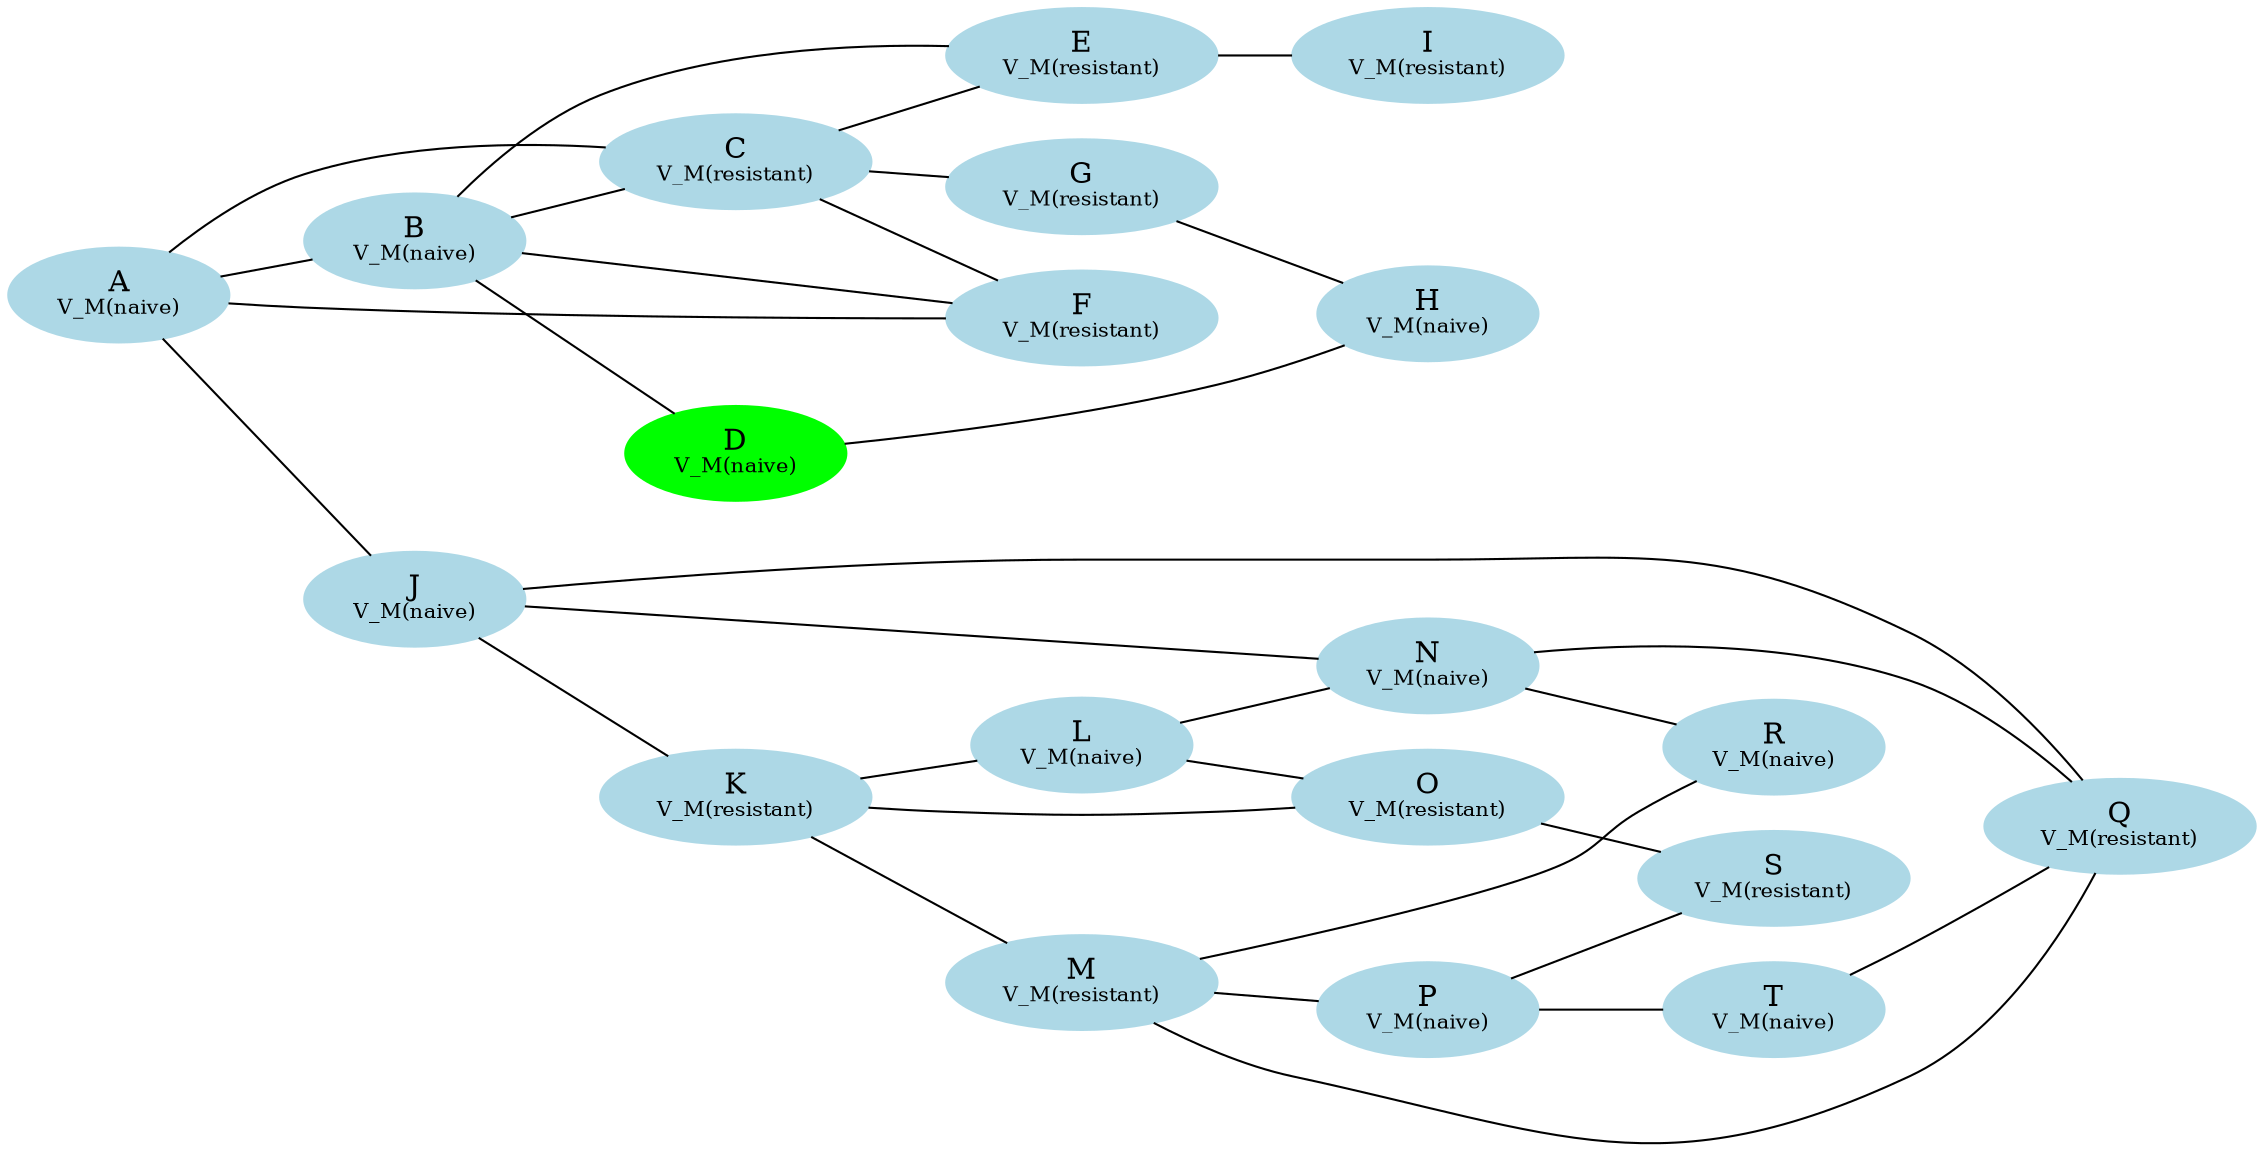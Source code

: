 graph {
 rankdir=LR;
A[label=<A<BR /><FONT POINT-SIZE="10">V_M(naive)</FONT>>,style=filled, color=lightblue];
B[label=<B<BR /><FONT POINT-SIZE="10">V_M(naive)</FONT>>,style=filled, color=lightblue];
C[label=<C<BR /><FONT POINT-SIZE="10">V_M(resistant)</FONT>>,style=filled, color=lightblue];
D[label=<D<BR /><FONT POINT-SIZE="10">V_M(naive)</FONT>>,style=filled, color=green];
E[label=<E<BR /><FONT POINT-SIZE="10">V_M(resistant)</FONT>>,style=filled, color=lightblue];
F[label=<F<BR /><FONT POINT-SIZE="10">V_M(resistant)</FONT>>,style=filled, color=lightblue];
G[label=<G<BR /><FONT POINT-SIZE="10">V_M(resistant)</FONT>>,style=filled, color=lightblue];
H[label=<H<BR /><FONT POINT-SIZE="10">V_M(naive)</FONT>>,style=filled, color=lightblue];
I[label=<I<BR /><FONT POINT-SIZE="10">V_M(resistant)</FONT>>,style=filled, color=lightblue];
J[label=<J<BR /><FONT POINT-SIZE="10">V_M(naive)</FONT>>,style=filled, color=lightblue];
K[label=<K<BR /><FONT POINT-SIZE="10">V_M(resistant)</FONT>>,style=filled, color=lightblue];
L[label=<L<BR /><FONT POINT-SIZE="10">V_M(naive)</FONT>>,style=filled, color=lightblue];
M[label=<M<BR /><FONT POINT-SIZE="10">V_M(resistant)</FONT>>,style=filled, color=lightblue];
N[label=<N<BR /><FONT POINT-SIZE="10">V_M(naive)</FONT>>,style=filled, color=lightblue];
O[label=<O<BR /><FONT POINT-SIZE="10">V_M(resistant)</FONT>>,style=filled, color=lightblue];
P[label=<P<BR /><FONT POINT-SIZE="10">V_M(naive)</FONT>>,style=filled, color=lightblue];
Q[label=<Q<BR /><FONT POINT-SIZE="10">V_M(resistant)</FONT>>,style=filled, color=lightblue];
R[label=<R<BR /><FONT POINT-SIZE="10">V_M(naive)</FONT>>,style=filled, color=lightblue];
S[label=<S<BR /><FONT POINT-SIZE="10">V_M(resistant)</FONT>>,style=filled, color=lightblue];
T[label=<T<BR /><FONT POINT-SIZE="10">V_M(naive)</FONT>>,style=filled, color=lightblue];
A -- {{B C J F }}
B -- {{D E C F }}
C -- {{F G E }}
D -- {{H }}
E -- {{I }}
F -- {{}}
G -- {{H }}
H -- {{}}
I -- {{}}
J -- {{K Q N }}
K -- {{L M O }}
L -- {{N O }}
M -- {{P Q R }}
N -- {{R Q }}
O -- {{S }}
P -- {{T S }}
Q -- {{}}
R -- {{}}
S -- {{}}
T -- {{Q }}
}